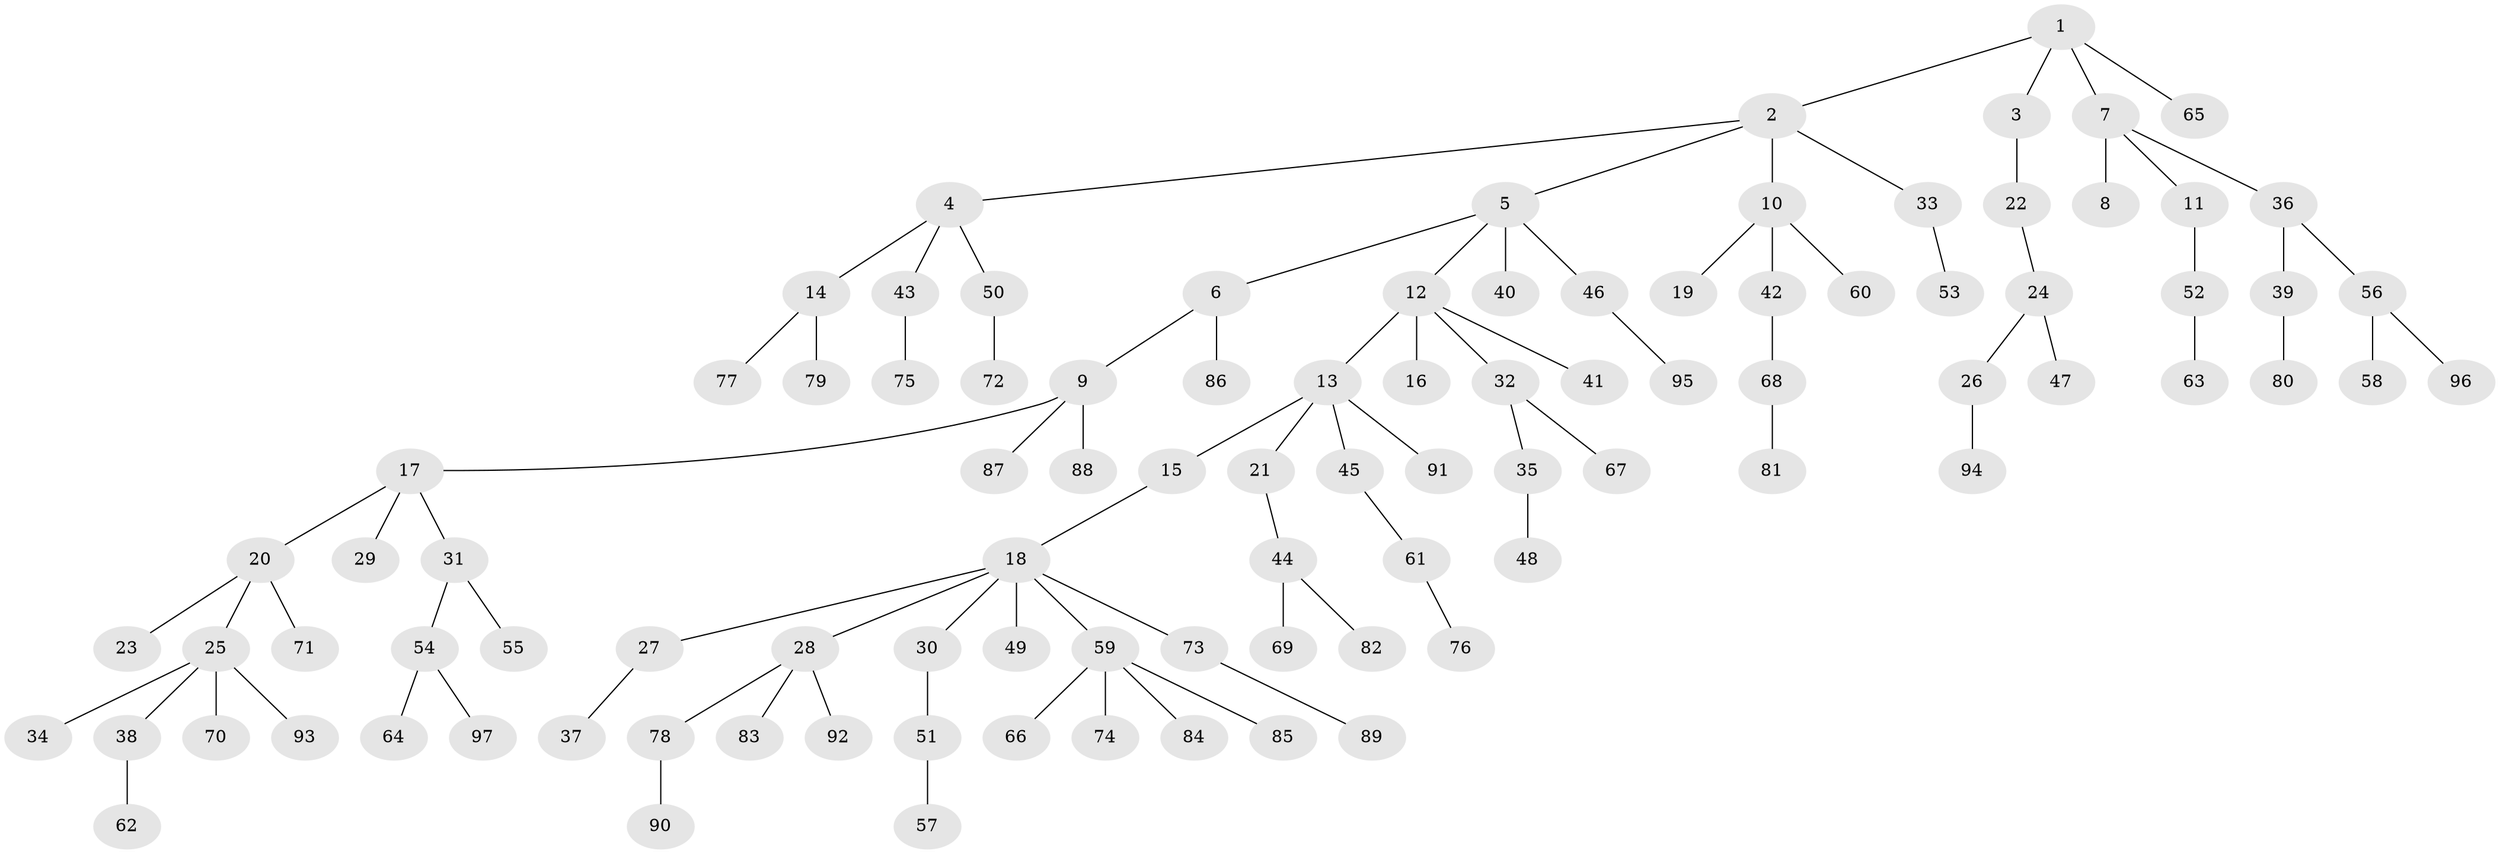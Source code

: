 // coarse degree distribution, {1: 0.6896551724137931, 4: 0.017241379310344827, 2: 0.1896551724137931, 5: 0.05172413793103448, 8: 0.017241379310344827, 10: 0.017241379310344827, 15: 0.017241379310344827}
// Generated by graph-tools (version 1.1) at 2025/57/03/04/25 21:57:03]
// undirected, 97 vertices, 96 edges
graph export_dot {
graph [start="1"]
  node [color=gray90,style=filled];
  1;
  2;
  3;
  4;
  5;
  6;
  7;
  8;
  9;
  10;
  11;
  12;
  13;
  14;
  15;
  16;
  17;
  18;
  19;
  20;
  21;
  22;
  23;
  24;
  25;
  26;
  27;
  28;
  29;
  30;
  31;
  32;
  33;
  34;
  35;
  36;
  37;
  38;
  39;
  40;
  41;
  42;
  43;
  44;
  45;
  46;
  47;
  48;
  49;
  50;
  51;
  52;
  53;
  54;
  55;
  56;
  57;
  58;
  59;
  60;
  61;
  62;
  63;
  64;
  65;
  66;
  67;
  68;
  69;
  70;
  71;
  72;
  73;
  74;
  75;
  76;
  77;
  78;
  79;
  80;
  81;
  82;
  83;
  84;
  85;
  86;
  87;
  88;
  89;
  90;
  91;
  92;
  93;
  94;
  95;
  96;
  97;
  1 -- 2;
  1 -- 3;
  1 -- 7;
  1 -- 65;
  2 -- 4;
  2 -- 5;
  2 -- 10;
  2 -- 33;
  3 -- 22;
  4 -- 14;
  4 -- 43;
  4 -- 50;
  5 -- 6;
  5 -- 12;
  5 -- 40;
  5 -- 46;
  6 -- 9;
  6 -- 86;
  7 -- 8;
  7 -- 11;
  7 -- 36;
  9 -- 17;
  9 -- 87;
  9 -- 88;
  10 -- 19;
  10 -- 42;
  10 -- 60;
  11 -- 52;
  12 -- 13;
  12 -- 16;
  12 -- 32;
  12 -- 41;
  13 -- 15;
  13 -- 21;
  13 -- 45;
  13 -- 91;
  14 -- 77;
  14 -- 79;
  15 -- 18;
  17 -- 20;
  17 -- 29;
  17 -- 31;
  18 -- 27;
  18 -- 28;
  18 -- 30;
  18 -- 49;
  18 -- 59;
  18 -- 73;
  20 -- 23;
  20 -- 25;
  20 -- 71;
  21 -- 44;
  22 -- 24;
  24 -- 26;
  24 -- 47;
  25 -- 34;
  25 -- 38;
  25 -- 70;
  25 -- 93;
  26 -- 94;
  27 -- 37;
  28 -- 78;
  28 -- 83;
  28 -- 92;
  30 -- 51;
  31 -- 54;
  31 -- 55;
  32 -- 35;
  32 -- 67;
  33 -- 53;
  35 -- 48;
  36 -- 39;
  36 -- 56;
  38 -- 62;
  39 -- 80;
  42 -- 68;
  43 -- 75;
  44 -- 69;
  44 -- 82;
  45 -- 61;
  46 -- 95;
  50 -- 72;
  51 -- 57;
  52 -- 63;
  54 -- 64;
  54 -- 97;
  56 -- 58;
  56 -- 96;
  59 -- 66;
  59 -- 74;
  59 -- 84;
  59 -- 85;
  61 -- 76;
  68 -- 81;
  73 -- 89;
  78 -- 90;
}
